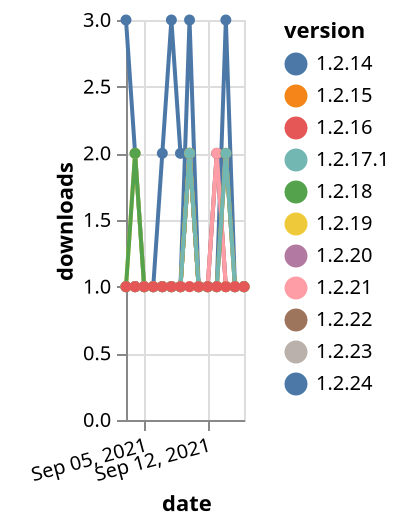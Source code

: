 {"$schema": "https://vega.github.io/schema/vega-lite/v5.json", "description": "A simple bar chart with embedded data.", "data": {"values": [{"date": "2021-09-03", "total": 159, "delta": 1, "version": "1.2.20"}, {"date": "2021-09-04", "total": 160, "delta": 1, "version": "1.2.20"}, {"date": "2021-09-05", "total": 161, "delta": 1, "version": "1.2.20"}, {"date": "2021-09-06", "total": 162, "delta": 1, "version": "1.2.20"}, {"date": "2021-09-07", "total": 163, "delta": 1, "version": "1.2.20"}, {"date": "2021-09-08", "total": 164, "delta": 1, "version": "1.2.20"}, {"date": "2021-09-09", "total": 165, "delta": 1, "version": "1.2.20"}, {"date": "2021-09-10", "total": 167, "delta": 2, "version": "1.2.20"}, {"date": "2021-09-11", "total": 168, "delta": 1, "version": "1.2.20"}, {"date": "2021-09-12", "total": 169, "delta": 1, "version": "1.2.20"}, {"date": "2021-09-13", "total": 171, "delta": 2, "version": "1.2.20"}, {"date": "2021-09-14", "total": 172, "delta": 1, "version": "1.2.20"}, {"date": "2021-09-15", "total": 173, "delta": 1, "version": "1.2.20"}, {"date": "2021-09-16", "total": 174, "delta": 1, "version": "1.2.20"}, {"date": "2021-09-03", "total": 224, "delta": 1, "version": "1.2.22"}, {"date": "2021-09-04", "total": 225, "delta": 1, "version": "1.2.22"}, {"date": "2021-09-05", "total": 226, "delta": 1, "version": "1.2.22"}, {"date": "2021-09-06", "total": 227, "delta": 1, "version": "1.2.22"}, {"date": "2021-09-07", "total": 228, "delta": 1, "version": "1.2.22"}, {"date": "2021-09-08", "total": 229, "delta": 1, "version": "1.2.22"}, {"date": "2021-09-09", "total": 230, "delta": 1, "version": "1.2.22"}, {"date": "2021-09-10", "total": 232, "delta": 2, "version": "1.2.22"}, {"date": "2021-09-11", "total": 233, "delta": 1, "version": "1.2.22"}, {"date": "2021-09-12", "total": 234, "delta": 1, "version": "1.2.22"}, {"date": "2021-09-13", "total": 236, "delta": 2, "version": "1.2.22"}, {"date": "2021-09-14", "total": 237, "delta": 1, "version": "1.2.22"}, {"date": "2021-09-15", "total": 238, "delta": 1, "version": "1.2.22"}, {"date": "2021-09-16", "total": 239, "delta": 1, "version": "1.2.22"}, {"date": "2021-09-03", "total": 244, "delta": 1, "version": "1.2.14"}, {"date": "2021-09-04", "total": 245, "delta": 1, "version": "1.2.14"}, {"date": "2021-09-05", "total": 246, "delta": 1, "version": "1.2.14"}, {"date": "2021-09-06", "total": 247, "delta": 1, "version": "1.2.14"}, {"date": "2021-09-07", "total": 248, "delta": 1, "version": "1.2.14"}, {"date": "2021-09-08", "total": 249, "delta": 1, "version": "1.2.14"}, {"date": "2021-09-09", "total": 250, "delta": 1, "version": "1.2.14"}, {"date": "2021-09-10", "total": 253, "delta": 3, "version": "1.2.14"}, {"date": "2021-09-11", "total": 254, "delta": 1, "version": "1.2.14"}, {"date": "2021-09-12", "total": 255, "delta": 1, "version": "1.2.14"}, {"date": "2021-09-13", "total": 256, "delta": 1, "version": "1.2.14"}, {"date": "2021-09-14", "total": 259, "delta": 3, "version": "1.2.14"}, {"date": "2021-09-15", "total": 260, "delta": 1, "version": "1.2.14"}, {"date": "2021-09-16", "total": 261, "delta": 1, "version": "1.2.14"}, {"date": "2021-09-03", "total": 138, "delta": 1, "version": "1.2.23"}, {"date": "2021-09-04", "total": 139, "delta": 1, "version": "1.2.23"}, {"date": "2021-09-05", "total": 140, "delta": 1, "version": "1.2.23"}, {"date": "2021-09-06", "total": 141, "delta": 1, "version": "1.2.23"}, {"date": "2021-09-07", "total": 142, "delta": 1, "version": "1.2.23"}, {"date": "2021-09-08", "total": 143, "delta": 1, "version": "1.2.23"}, {"date": "2021-09-09", "total": 144, "delta": 1, "version": "1.2.23"}, {"date": "2021-09-10", "total": 146, "delta": 2, "version": "1.2.23"}, {"date": "2021-09-11", "total": 147, "delta": 1, "version": "1.2.23"}, {"date": "2021-09-12", "total": 148, "delta": 1, "version": "1.2.23"}, {"date": "2021-09-13", "total": 149, "delta": 1, "version": "1.2.23"}, {"date": "2021-09-14", "total": 150, "delta": 1, "version": "1.2.23"}, {"date": "2021-09-15", "total": 151, "delta": 1, "version": "1.2.23"}, {"date": "2021-09-16", "total": 152, "delta": 1, "version": "1.2.23"}, {"date": "2021-09-03", "total": 316, "delta": 3, "version": "1.2.24"}, {"date": "2021-09-04", "total": 318, "delta": 2, "version": "1.2.24"}, {"date": "2021-09-05", "total": 319, "delta": 1, "version": "1.2.24"}, {"date": "2021-09-06", "total": 320, "delta": 1, "version": "1.2.24"}, {"date": "2021-09-07", "total": 322, "delta": 2, "version": "1.2.24"}, {"date": "2021-09-08", "total": 325, "delta": 3, "version": "1.2.24"}, {"date": "2021-09-09", "total": 327, "delta": 2, "version": "1.2.24"}, {"date": "2021-09-10", "total": 329, "delta": 2, "version": "1.2.24"}, {"date": "2021-09-11", "total": 330, "delta": 1, "version": "1.2.24"}, {"date": "2021-09-12", "total": 331, "delta": 1, "version": "1.2.24"}, {"date": "2021-09-13", "total": 332, "delta": 1, "version": "1.2.24"}, {"date": "2021-09-14", "total": 333, "delta": 1, "version": "1.2.24"}, {"date": "2021-09-15", "total": 334, "delta": 1, "version": "1.2.24"}, {"date": "2021-09-16", "total": 335, "delta": 1, "version": "1.2.24"}, {"date": "2021-09-03", "total": 154, "delta": 1, "version": "1.2.21"}, {"date": "2021-09-04", "total": 155, "delta": 1, "version": "1.2.21"}, {"date": "2021-09-05", "total": 156, "delta": 1, "version": "1.2.21"}, {"date": "2021-09-06", "total": 157, "delta": 1, "version": "1.2.21"}, {"date": "2021-09-07", "total": 158, "delta": 1, "version": "1.2.21"}, {"date": "2021-09-08", "total": 159, "delta": 1, "version": "1.2.21"}, {"date": "2021-09-09", "total": 160, "delta": 1, "version": "1.2.21"}, {"date": "2021-09-10", "total": 161, "delta": 1, "version": "1.2.21"}, {"date": "2021-09-11", "total": 162, "delta": 1, "version": "1.2.21"}, {"date": "2021-09-12", "total": 163, "delta": 1, "version": "1.2.21"}, {"date": "2021-09-13", "total": 165, "delta": 2, "version": "1.2.21"}, {"date": "2021-09-14", "total": 166, "delta": 1, "version": "1.2.21"}, {"date": "2021-09-15", "total": 167, "delta": 1, "version": "1.2.21"}, {"date": "2021-09-16", "total": 168, "delta": 1, "version": "1.2.21"}, {"date": "2021-09-03", "total": 146, "delta": 1, "version": "1.2.19"}, {"date": "2021-09-04", "total": 148, "delta": 2, "version": "1.2.19"}, {"date": "2021-09-05", "total": 149, "delta": 1, "version": "1.2.19"}, {"date": "2021-09-06", "total": 150, "delta": 1, "version": "1.2.19"}, {"date": "2021-09-07", "total": 151, "delta": 1, "version": "1.2.19"}, {"date": "2021-09-08", "total": 152, "delta": 1, "version": "1.2.19"}, {"date": "2021-09-09", "total": 153, "delta": 1, "version": "1.2.19"}, {"date": "2021-09-10", "total": 155, "delta": 2, "version": "1.2.19"}, {"date": "2021-09-11", "total": 156, "delta": 1, "version": "1.2.19"}, {"date": "2021-09-12", "total": 157, "delta": 1, "version": "1.2.19"}, {"date": "2021-09-13", "total": 158, "delta": 1, "version": "1.2.19"}, {"date": "2021-09-14", "total": 159, "delta": 1, "version": "1.2.19"}, {"date": "2021-09-15", "total": 160, "delta": 1, "version": "1.2.19"}, {"date": "2021-09-16", "total": 161, "delta": 1, "version": "1.2.19"}, {"date": "2021-09-03", "total": 156, "delta": 1, "version": "1.2.18"}, {"date": "2021-09-04", "total": 158, "delta": 2, "version": "1.2.18"}, {"date": "2021-09-05", "total": 159, "delta": 1, "version": "1.2.18"}, {"date": "2021-09-06", "total": 160, "delta": 1, "version": "1.2.18"}, {"date": "2021-09-07", "total": 161, "delta": 1, "version": "1.2.18"}, {"date": "2021-09-08", "total": 162, "delta": 1, "version": "1.2.18"}, {"date": "2021-09-09", "total": 163, "delta": 1, "version": "1.2.18"}, {"date": "2021-09-10", "total": 165, "delta": 2, "version": "1.2.18"}, {"date": "2021-09-11", "total": 166, "delta": 1, "version": "1.2.18"}, {"date": "2021-09-12", "total": 167, "delta": 1, "version": "1.2.18"}, {"date": "2021-09-13", "total": 168, "delta": 1, "version": "1.2.18"}, {"date": "2021-09-14", "total": 170, "delta": 2, "version": "1.2.18"}, {"date": "2021-09-15", "total": 171, "delta": 1, "version": "1.2.18"}, {"date": "2021-09-16", "total": 172, "delta": 1, "version": "1.2.18"}, {"date": "2021-09-03", "total": 165, "delta": 1, "version": "1.2.15"}, {"date": "2021-09-04", "total": 166, "delta": 1, "version": "1.2.15"}, {"date": "2021-09-05", "total": 167, "delta": 1, "version": "1.2.15"}, {"date": "2021-09-06", "total": 168, "delta": 1, "version": "1.2.15"}, {"date": "2021-09-07", "total": 169, "delta": 1, "version": "1.2.15"}, {"date": "2021-09-08", "total": 170, "delta": 1, "version": "1.2.15"}, {"date": "2021-09-09", "total": 171, "delta": 1, "version": "1.2.15"}, {"date": "2021-09-10", "total": 173, "delta": 2, "version": "1.2.15"}, {"date": "2021-09-11", "total": 174, "delta": 1, "version": "1.2.15"}, {"date": "2021-09-12", "total": 175, "delta": 1, "version": "1.2.15"}, {"date": "2021-09-13", "total": 176, "delta": 1, "version": "1.2.15"}, {"date": "2021-09-14", "total": 178, "delta": 2, "version": "1.2.15"}, {"date": "2021-09-15", "total": 179, "delta": 1, "version": "1.2.15"}, {"date": "2021-09-16", "total": 180, "delta": 1, "version": "1.2.15"}, {"date": "2021-09-03", "total": 152, "delta": 1, "version": "1.2.17.1"}, {"date": "2021-09-04", "total": 153, "delta": 1, "version": "1.2.17.1"}, {"date": "2021-09-05", "total": 154, "delta": 1, "version": "1.2.17.1"}, {"date": "2021-09-06", "total": 155, "delta": 1, "version": "1.2.17.1"}, {"date": "2021-09-07", "total": 156, "delta": 1, "version": "1.2.17.1"}, {"date": "2021-09-08", "total": 157, "delta": 1, "version": "1.2.17.1"}, {"date": "2021-09-09", "total": 158, "delta": 1, "version": "1.2.17.1"}, {"date": "2021-09-10", "total": 160, "delta": 2, "version": "1.2.17.1"}, {"date": "2021-09-11", "total": 161, "delta": 1, "version": "1.2.17.1"}, {"date": "2021-09-12", "total": 162, "delta": 1, "version": "1.2.17.1"}, {"date": "2021-09-13", "total": 163, "delta": 1, "version": "1.2.17.1"}, {"date": "2021-09-14", "total": 165, "delta": 2, "version": "1.2.17.1"}, {"date": "2021-09-15", "total": 166, "delta": 1, "version": "1.2.17.1"}, {"date": "2021-09-16", "total": 167, "delta": 1, "version": "1.2.17.1"}, {"date": "2021-09-03", "total": 163, "delta": 1, "version": "1.2.16"}, {"date": "2021-09-04", "total": 164, "delta": 1, "version": "1.2.16"}, {"date": "2021-09-05", "total": 165, "delta": 1, "version": "1.2.16"}, {"date": "2021-09-06", "total": 166, "delta": 1, "version": "1.2.16"}, {"date": "2021-09-07", "total": 167, "delta": 1, "version": "1.2.16"}, {"date": "2021-09-08", "total": 168, "delta": 1, "version": "1.2.16"}, {"date": "2021-09-09", "total": 169, "delta": 1, "version": "1.2.16"}, {"date": "2021-09-10", "total": 170, "delta": 1, "version": "1.2.16"}, {"date": "2021-09-11", "total": 171, "delta": 1, "version": "1.2.16"}, {"date": "2021-09-12", "total": 172, "delta": 1, "version": "1.2.16"}, {"date": "2021-09-13", "total": 173, "delta": 1, "version": "1.2.16"}, {"date": "2021-09-14", "total": 174, "delta": 1, "version": "1.2.16"}, {"date": "2021-09-15", "total": 175, "delta": 1, "version": "1.2.16"}, {"date": "2021-09-16", "total": 176, "delta": 1, "version": "1.2.16"}]}, "width": "container", "mark": {"type": "line", "point": {"filled": true}}, "encoding": {"x": {"field": "date", "type": "temporal", "timeUnit": "yearmonthdate", "title": "date", "axis": {"labelAngle": -15}}, "y": {"field": "delta", "type": "quantitative", "title": "downloads"}, "color": {"field": "version", "type": "nominal"}, "tooltip": {"field": "delta"}}}